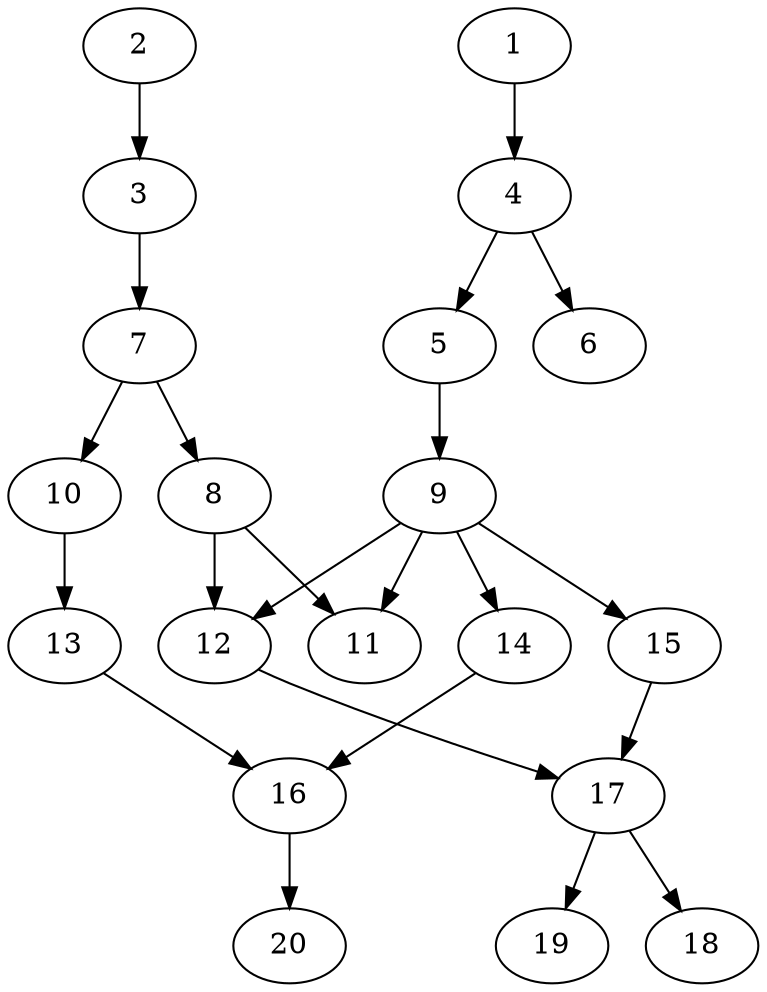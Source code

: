 // DAG automatically generated by daggen at Wed Jul 24 22:10:09 2019
// ./daggen --dot -n 20 --ccr 0.5 --fat 0.5 --regular 0.5 --density 0.5 --mindata 5242880 --maxdata 52428800 
digraph G {
  1 [size="34240512", alpha="0.06", expect_size="17120256"] 
  1 -> 4 [size ="17120256"]
  2 [size="16795648", alpha="0.17", expect_size="8397824"] 
  2 -> 3 [size ="8397824"]
  3 [size="87355392", alpha="0.13", expect_size="43677696"] 
  3 -> 7 [size ="43677696"]
  4 [size="47970304", alpha="0.11", expect_size="23985152"] 
  4 -> 5 [size ="23985152"]
  4 -> 6 [size ="23985152"]
  5 [size="66926592", alpha="0.00", expect_size="33463296"] 
  5 -> 9 [size ="33463296"]
  6 [size="83140608", alpha="0.16", expect_size="41570304"] 
  7 [size="87363584", alpha="0.04", expect_size="43681792"] 
  7 -> 8 [size ="43681792"]
  7 -> 10 [size ="43681792"]
  8 [size="57561088", alpha="0.03", expect_size="28780544"] 
  8 -> 11 [size ="28780544"]
  8 -> 12 [size ="28780544"]
  9 [size="67846144", alpha="0.11", expect_size="33923072"] 
  9 -> 11 [size ="33923072"]
  9 -> 12 [size ="33923072"]
  9 -> 14 [size ="33923072"]
  9 -> 15 [size ="33923072"]
  10 [size="96520192", alpha="0.14", expect_size="48260096"] 
  10 -> 13 [size ="48260096"]
  11 [size="58386432", alpha="0.14", expect_size="29193216"] 
  12 [size="87928832", alpha="0.13", expect_size="43964416"] 
  12 -> 17 [size ="43964416"]
  13 [size="74004480", alpha="0.14", expect_size="37002240"] 
  13 -> 16 [size ="37002240"]
  14 [size="38848512", alpha="0.02", expect_size="19424256"] 
  14 -> 16 [size ="19424256"]
  15 [size="93093888", alpha="0.04", expect_size="46546944"] 
  15 -> 17 [size ="46546944"]
  16 [size="94711808", alpha="0.15", expect_size="47355904"] 
  16 -> 20 [size ="47355904"]
  17 [size="75425792", alpha="0.18", expect_size="37712896"] 
  17 -> 18 [size ="37712896"]
  17 -> 19 [size ="37712896"]
  18 [size="95406080", alpha="0.11", expect_size="47703040"] 
  19 [size="13299712", alpha="0.06", expect_size="6649856"] 
  20 [size="66314240", alpha="0.18", expect_size="33157120"] 
}
